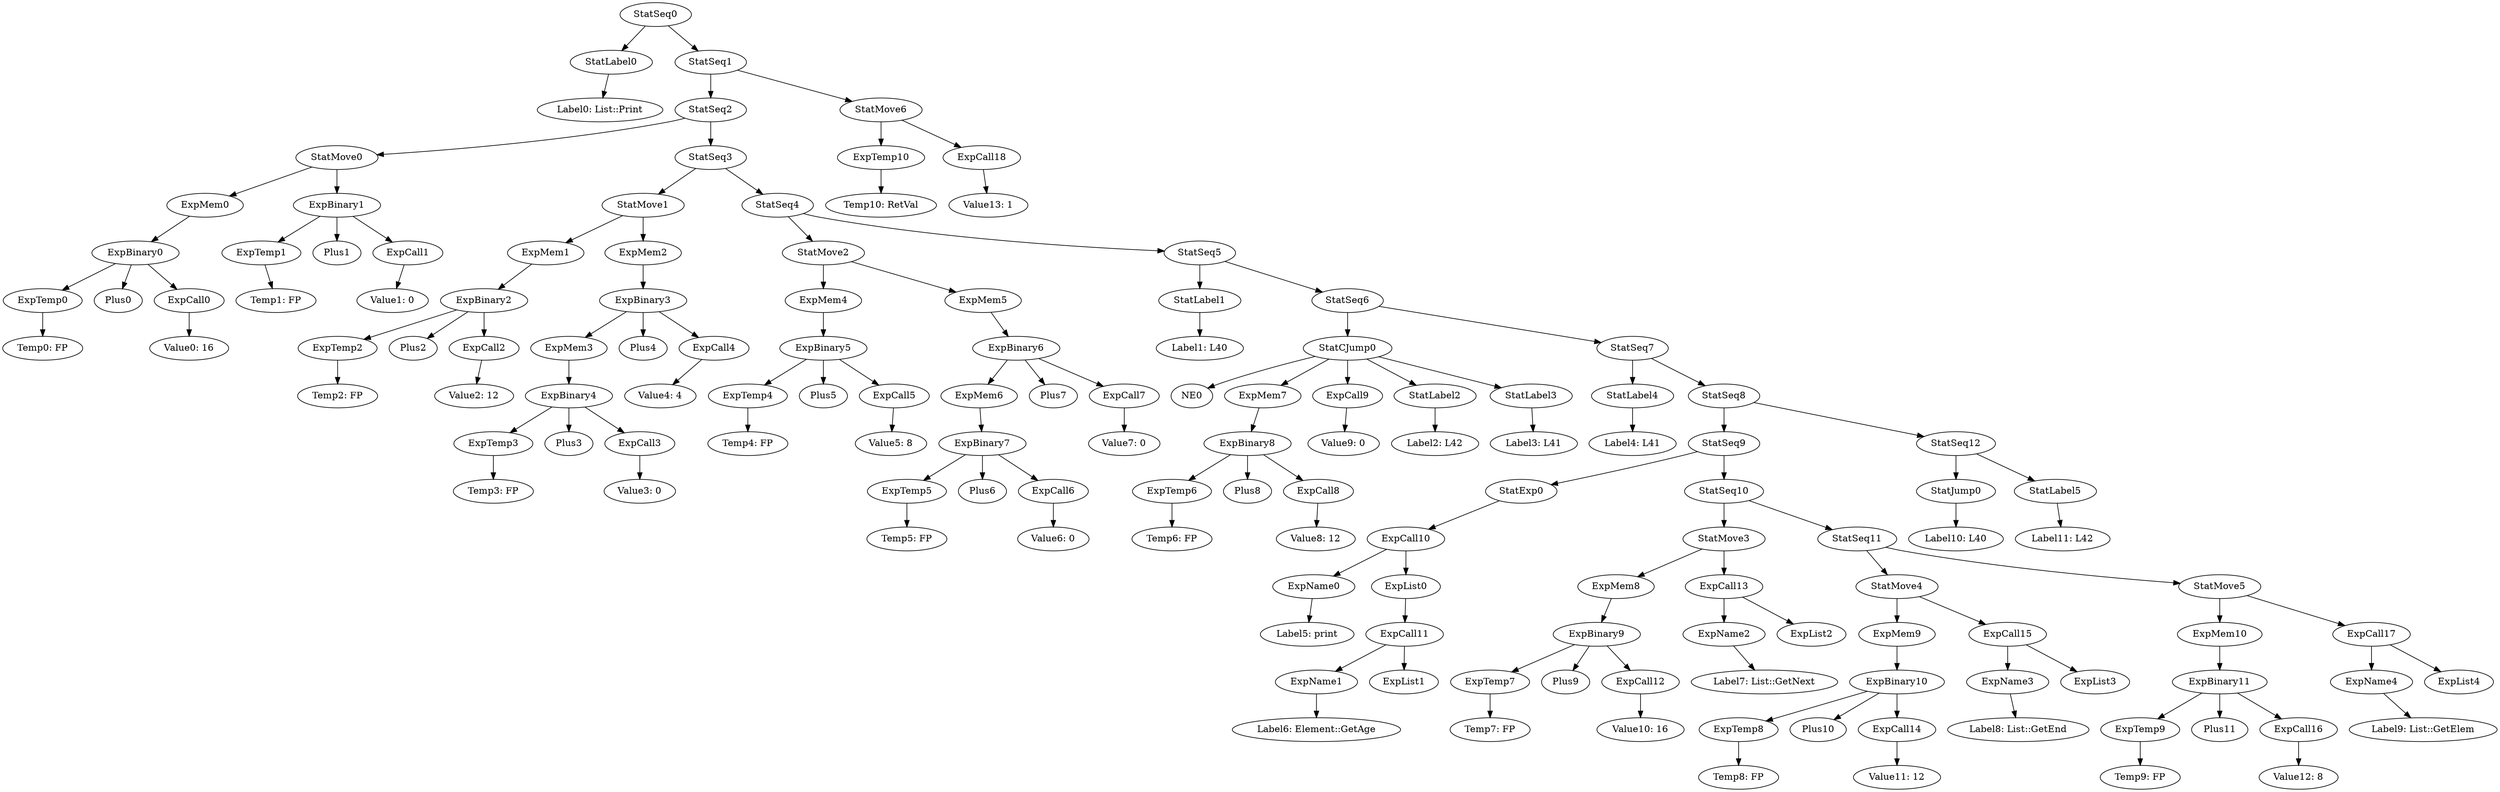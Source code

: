 digraph {
	ordering = out;
	ExpTemp10 -> "Temp10: RetVal";
	StatSeq12 -> StatJump0;
	StatSeq12 -> StatLabel5;
	ExpCall17 -> ExpName4;
	ExpCall17 -> ExpList4;
	StatMove5 -> ExpMem10;
	StatMove5 -> ExpCall17;
	ExpMem10 -> ExpBinary11;
	ExpCall16 -> "Value12: 8";
	ExpCall15 -> ExpName3;
	ExpCall15 -> ExpList3;
	ExpName3 -> "Label8: List::GetEnd";
	StatMove4 -> ExpMem9;
	StatMove4 -> ExpCall15;
	ExpCall14 -> "Value11: 12";
	ExpBinary10 -> ExpTemp8;
	ExpBinary10 -> Plus10;
	ExpBinary10 -> ExpCall14;
	StatMove3 -> ExpMem8;
	StatMove3 -> ExpCall13;
	StatSeq1 -> StatSeq2;
	StatSeq1 -> StatMove6;
	ExpMem8 -> ExpBinary9;
	ExpCall12 -> "Value10: 16";
	ExpTemp9 -> "Temp9: FP";
	ExpBinary9 -> ExpTemp7;
	ExpBinary9 -> Plus9;
	ExpBinary9 -> ExpCall12;
	ExpCall11 -> ExpName1;
	ExpCall11 -> ExpList1;
	StatSeq10 -> StatMove3;
	StatSeq10 -> StatSeq11;
	ExpName1 -> "Label6: Element::GetAge";
	ExpCall10 -> ExpName0;
	ExpCall10 -> ExpList0;
	ExpName0 -> "Label5: print";
	ExpName2 -> "Label7: List::GetNext";
	StatSeq7 -> StatLabel4;
	StatSeq7 -> StatSeq8;
	StatSeq6 -> StatCJump0;
	StatSeq6 -> StatSeq7;
	StatLabel3 -> "Label3: L41";
	ExpCall5 -> "Value5: 8";
	ExpBinary4 -> ExpTemp3;
	ExpBinary4 -> Plus3;
	ExpBinary4 -> ExpCall3;
	ExpCall6 -> "Value6: 0";
	StatMove1 -> ExpMem1;
	StatMove1 -> ExpMem2;
	StatLabel4 -> "Label4: L41";
	StatSeq5 -> StatLabel1;
	StatSeq5 -> StatSeq6;
	ExpList0 -> ExpCall11;
	StatCJump0 -> NE0;
	StatCJump0 -> ExpMem7;
	StatCJump0 -> ExpCall9;
	StatCJump0 -> StatLabel2;
	StatCJump0 -> StatLabel3;
	ExpMem9 -> ExpBinary10;
	ExpMem1 -> ExpBinary2;
	ExpTemp2 -> "Temp2: FP";
	StatSeq2 -> StatMove0;
	StatSeq2 -> StatSeq3;
	ExpBinary0 -> ExpTemp0;
	ExpBinary0 -> Plus0;
	ExpBinary0 -> ExpCall0;
	ExpName4 -> "Label9: List::GetElem";
	ExpMem4 -> ExpBinary5;
	ExpCall2 -> "Value2: 12";
	ExpCall7 -> "Value7: 0";
	StatMove0 -> ExpMem0;
	StatMove0 -> ExpBinary1;
	StatJump0 -> "Label10: L40";
	ExpCall1 -> "Value1: 0";
	ExpBinary3 -> ExpMem3;
	ExpBinary3 -> Plus4;
	ExpBinary3 -> ExpCall4;
	ExpTemp7 -> "Temp7: FP";
	ExpTemp0 -> "Temp0: FP";
	StatSeq8 -> StatSeq9;
	StatSeq8 -> StatSeq12;
	ExpTemp3 -> "Temp3: FP";
	StatExp0 -> ExpCall10;
	StatSeq0 -> StatLabel0;
	StatSeq0 -> StatSeq1;
	ExpTemp1 -> "Temp1: FP";
	StatLabel5 -> "Label11: L42";
	ExpTemp5 -> "Temp5: FP";
	ExpTemp8 -> "Temp8: FP";
	ExpCall13 -> ExpName2;
	ExpCall13 -> ExpList2;
	ExpBinary7 -> ExpTemp5;
	ExpBinary7 -> Plus6;
	ExpBinary7 -> ExpCall6;
	ExpMem5 -> ExpBinary6;
	StatLabel0 -> "Label0: List::Print";
	ExpBinary2 -> ExpTemp2;
	ExpBinary2 -> Plus2;
	ExpBinary2 -> ExpCall2;
	StatSeq9 -> StatExp0;
	StatSeq9 -> StatSeq10;
	ExpCall0 -> "Value0: 16";
	ExpMem2 -> ExpBinary3;
	StatSeq4 -> StatMove2;
	StatSeq4 -> StatSeq5;
	StatLabel1 -> "Label1: L40";
	ExpMem3 -> ExpBinary4;
	ExpCall9 -> "Value9: 0";
	ExpCall18 -> "Value13: 1";
	ExpMem0 -> ExpBinary0;
	ExpBinary6 -> ExpMem6;
	ExpBinary6 -> Plus7;
	ExpBinary6 -> ExpCall7;
	ExpCall3 -> "Value3: 0";
	ExpBinary1 -> ExpTemp1;
	ExpBinary1 -> Plus1;
	ExpBinary1 -> ExpCall1;
	ExpCall8 -> "Value8: 12";
	ExpMem7 -> ExpBinary8;
	StatSeq3 -> StatMove1;
	StatSeq3 -> StatSeq4;
	ExpTemp4 -> "Temp4: FP";
	ExpBinary11 -> ExpTemp9;
	ExpBinary11 -> Plus11;
	ExpBinary11 -> ExpCall16;
	StatSeq11 -> StatMove4;
	StatSeq11 -> StatMove5;
	ExpBinary5 -> ExpTemp4;
	ExpBinary5 -> Plus5;
	ExpBinary5 -> ExpCall5;
	StatMove2 -> ExpMem4;
	StatMove2 -> ExpMem5;
	ExpMem6 -> ExpBinary7;
	StatMove6 -> ExpTemp10;
	StatMove6 -> ExpCall18;
	ExpTemp6 -> "Temp6: FP";
	ExpBinary8 -> ExpTemp6;
	ExpBinary8 -> Plus8;
	ExpBinary8 -> ExpCall8;
	ExpCall4 -> "Value4: 4";
	StatLabel2 -> "Label2: L42";
}


